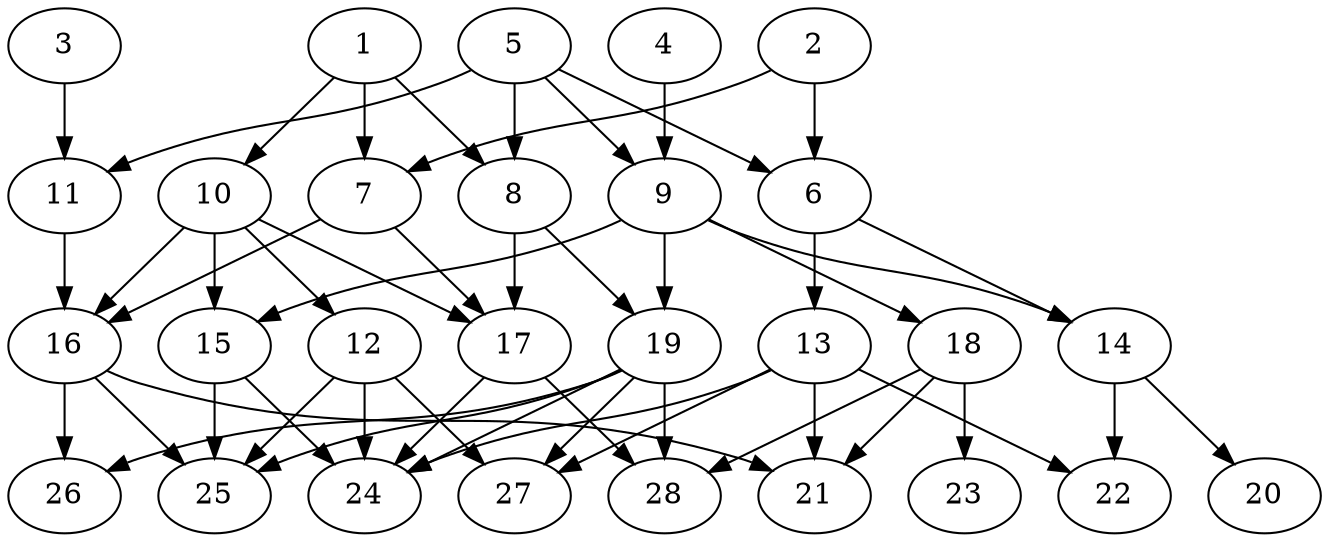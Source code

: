 // DAG (tier=2-normal, mode=compute, n=28, ccr=0.366, fat=0.648, density=0.537, regular=0.533, jump=0.110, mindata=524288, maxdata=8388608)
// DAG automatically generated by daggen at Sun Aug 24 16:33:33 2025
// /home/ermia/Project/Environments/daggen/bin/daggen --dot --ccr 0.366 --fat 0.648 --regular 0.533 --density 0.537 --jump 0.110 --mindata 524288 --maxdata 8388608 -n 28 
digraph G {
  1 [size="1371047227584818", alpha="0.13", expect_size="685523613792409"]
  1 -> 7 [size ="135361002995712"]
  1 -> 8 [size ="135361002995712"]
  1 -> 10 [size ="135361002995712"]
  2 [size="335389472067682304000", alpha="0.14", expect_size="167694736033841152000"]
  2 -> 6 [size ="386179845324800"]
  2 -> 7 [size ="386179845324800"]
  3 [size="77615080273174112", alpha="0.06", expect_size="38807540136587056"]
  3 -> 11 [size ="109806241185792"]
  4 [size="4910921159250864", alpha="0.07", expect_size="2455460579625432"]
  4 -> 9 [size ="202398186340352"]
  5 [size="20347781771445704", alpha="0.19", expect_size="10173890885722852"]
  5 -> 6 [size ="557192314880000"]
  5 -> 8 [size ="557192314880000"]
  5 -> 9 [size ="557192314880000"]
  5 -> 11 [size ="557192314880000"]
  6 [size="228022584417942592", alpha="0.16", expect_size="114011292208971296"]
  6 -> 13 [size ="169944817860608"]
  6 -> 14 [size ="169944817860608"]
  7 [size="116314893051664269312", alpha="0.15", expect_size="58157446525832134656"]
  7 -> 16 [size ="190625152499712"]
  7 -> 17 [size ="190625152499712"]
  8 [size="2067097734418006016", alpha="0.11", expect_size="1033548867209003008"]
  8 -> 17 [size ="12981672869888"]
  8 -> 19 [size ="12981672869888"]
  9 [size="497877788682878976", alpha="0.17", expect_size="248938894341439488"]
  9 -> 14 [size ="5025413726208"]
  9 -> 15 [size ="5025413726208"]
  9 -> 18 [size ="5025413726208"]
  9 -> 19 [size ="5025413726208"]
  10 [size="102168805540732816", alpha="0.13", expect_size="51084402770366408"]
  10 -> 12 [size ="55276640141312"]
  10 -> 15 [size ="55276640141312"]
  10 -> 16 [size ="55276640141312"]
  10 -> 17 [size ="55276640141312"]
  11 [size="6873378240733226", alpha="0.07", expect_size="3436689120366613"]
  11 -> 16 [size ="352458471636992"]
  12 [size="7365455419223869", alpha="0.10", expect_size="3682727709611934"]
  12 -> 24 [size ="156479088754688"]
  12 -> 25 [size ="156479088754688"]
  12 -> 27 [size ="156479088754688"]
  13 [size="71571447349395696", alpha="0.15", expect_size="35785723674697848"]
  13 -> 21 [size ="37029001822208"]
  13 -> 22 [size ="37029001822208"]
  13 -> 24 [size ="37029001822208"]
  13 -> 27 [size ="37029001822208"]
  14 [size="1405891599417737216", alpha="0.13", expect_size="702945799708868608"]
  14 -> 20 [size ="10039788044288"]
  14 -> 22 [size ="10039788044288"]
  15 [size="29992358040046288", alpha="0.01", expect_size="14996179020023144"]
  15 -> 24 [size ="495682586673152"]
  15 -> 25 [size ="495682586673152"]
  16 [size="1439988786996882944", alpha="0.19", expect_size="719994393498441472"]
  16 -> 21 [size ="495166855053312"]
  16 -> 25 [size ="495166855053312"]
  16 -> 26 [size ="495166855053312"]
  17 [size="88260925303929438208", alpha="0.15", expect_size="44130462651964719104"]
  17 -> 24 [size ="158587506655232"]
  17 -> 28 [size ="158587506655232"]
  18 [size="141536238097318944", alpha="0.04", expect_size="70768119048659472"]
  18 -> 21 [size ="109927674675200"]
  18 -> 23 [size ="109927674675200"]
  18 -> 28 [size ="109927674675200"]
  19 [size="6664935192931608", alpha="0.02", expect_size="3332467596465804"]
  19 -> 24 [size ="212914984189952"]
  19 -> 25 [size ="212914984189952"]
  19 -> 26 [size ="212914984189952"]
  19 -> 27 [size ="212914984189952"]
  19 -> 28 [size ="212914984189952"]
  20 [size="2858838096026271744", alpha="0.06", expect_size="1429419048013135872"]
  21 [size="4097321083947383", alpha="0.20", expect_size="2048660541973691"]
  22 [size="1663029475731832832", alpha="0.00", expect_size="831514737865916416"]
  23 [size="499300488596261888", alpha="0.09", expect_size="249650244298130944"]
  24 [size="540326950489487835136", alpha="0.09", expect_size="270163475244743917568"]
  25 [size="50431217917585522688", alpha="0.16", expect_size="25215608958792761344"]
  26 [size="171909294764064768000", alpha="0.05", expect_size="85954647382032384000"]
  27 [size="461325537644520", alpha="0.04", expect_size="230662768822260"]
  28 [size="891117545873385344", alpha="0.14", expect_size="445558772936692672"]
}
